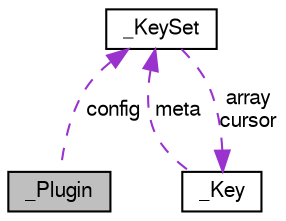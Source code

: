 digraph G
{
  edge [fontname="FreeSans",fontsize="10",labelfontname="FreeSans",labelfontsize="10"];
  node [fontname="FreeSans",fontsize="10",shape=record];
  Node1 [label="_Plugin",height=0.2,width=0.4,color="black", fillcolor="grey75", style="filled" fontcolor="black"];
  Node2 -> Node1 [dir=back,color="darkorchid3",fontsize="10",style="dashed",label="config"];
  Node2 [label="_KeySet",height=0.2,width=0.4,color="black", fillcolor="white", style="filled",URL="$struct__KeySet.html"];
  Node3 -> Node2 [dir=back,color="darkorchid3",fontsize="10",style="dashed",label="array\ncursor"];
  Node3 [label="_Key",height=0.2,width=0.4,color="black", fillcolor="white", style="filled",URL="$struct__Key.html"];
  Node2 -> Node3 [dir=back,color="darkorchid3",fontsize="10",style="dashed",label="meta"];
}
